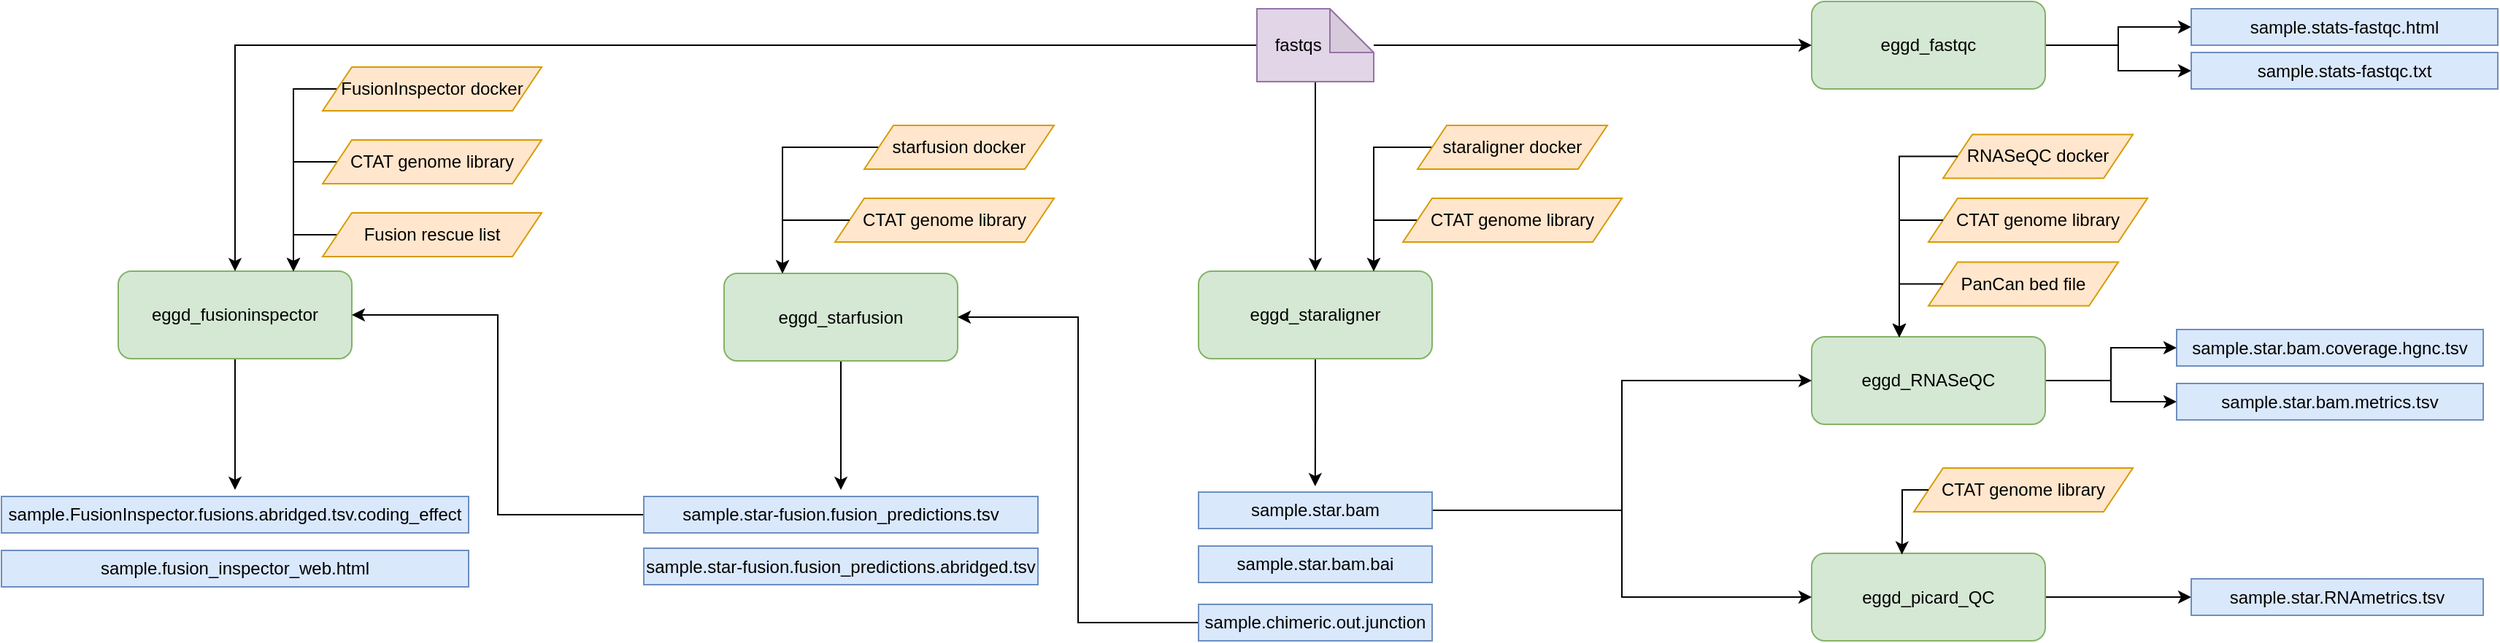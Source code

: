 <mxfile version="24.6.5" type="device">
  <diagram name="Page-1" id="74e2e168-ea6b-b213-b513-2b3c1d86103e">
    <mxGraphModel dx="3352" dy="1225" grid="1" gridSize="10" guides="1" tooltips="1" connect="1" arrows="1" fold="1" page="1" pageScale="1" pageWidth="1100" pageHeight="850" background="none" math="0" shadow="0">
      <root>
        <mxCell id="0" />
        <mxCell id="1" parent="0" />
        <mxCell id="bXf2k8F-6Ps9tbT6H5dN-87" style="edgeStyle=orthogonalEdgeStyle;rounded=0;orthogonalLoop=1;jettySize=auto;html=1;" edge="1" parent="1" source="bXf2k8F-6Ps9tbT6H5dN-1">
          <mxGeometry relative="1" as="geometry">
            <mxPoint x="519.906" y="437.494" as="targetPoint" />
          </mxGeometry>
        </mxCell>
        <mxCell id="bXf2k8F-6Ps9tbT6H5dN-1" value="eggd_staraligner" style="rounded=1;whiteSpace=wrap;html=1;fillColor=#d5e8d4;strokeColor=#82b366;" vertex="1" parent="1">
          <mxGeometry x="440" y="290" width="160" height="60" as="geometry" />
        </mxCell>
        <mxCell id="bXf2k8F-6Ps9tbT6H5dN-86" style="edgeStyle=orthogonalEdgeStyle;rounded=0;orthogonalLoop=1;jettySize=auto;html=1;" edge="1" parent="1" source="bXf2k8F-6Ps9tbT6H5dN-4">
          <mxGeometry relative="1" as="geometry">
            <mxPoint x="195" y="440" as="targetPoint" />
          </mxGeometry>
        </mxCell>
        <mxCell id="bXf2k8F-6Ps9tbT6H5dN-4" value="eggd_starfusion" style="rounded=1;whiteSpace=wrap;html=1;fillColor=#d5e8d4;strokeColor=#82b366;" vertex="1" parent="1">
          <mxGeometry x="115" y="291.5" width="160" height="60" as="geometry" />
        </mxCell>
        <mxCell id="bXf2k8F-6Ps9tbT6H5dN-85" style="edgeStyle=orthogonalEdgeStyle;rounded=0;orthogonalLoop=1;jettySize=auto;html=1;" edge="1" parent="1" source="bXf2k8F-6Ps9tbT6H5dN-5">
          <mxGeometry relative="1" as="geometry">
            <mxPoint x="-220" y="440" as="targetPoint" />
          </mxGeometry>
        </mxCell>
        <mxCell id="bXf2k8F-6Ps9tbT6H5dN-5" value="eggd_fusioninspector" style="rounded=1;whiteSpace=wrap;html=1;fillColor=#d5e8d4;strokeColor=#82b366;" vertex="1" parent="1">
          <mxGeometry x="-300" y="290" width="160" height="60" as="geometry" />
        </mxCell>
        <mxCell id="bXf2k8F-6Ps9tbT6H5dN-78" style="edgeStyle=orthogonalEdgeStyle;rounded=0;orthogonalLoop=1;jettySize=auto;html=1;" edge="1" parent="1" source="bXf2k8F-6Ps9tbT6H5dN-6" target="bXf2k8F-6Ps9tbT6H5dN-38">
          <mxGeometry relative="1" as="geometry" />
        </mxCell>
        <mxCell id="bXf2k8F-6Ps9tbT6H5dN-79" style="edgeStyle=orthogonalEdgeStyle;rounded=0;orthogonalLoop=1;jettySize=auto;html=1;" edge="1" parent="1" source="bXf2k8F-6Ps9tbT6H5dN-6" target="bXf2k8F-6Ps9tbT6H5dN-39">
          <mxGeometry relative="1" as="geometry" />
        </mxCell>
        <mxCell id="bXf2k8F-6Ps9tbT6H5dN-6" value="eggd_RNASeQC" style="rounded=1;whiteSpace=wrap;html=1;fillColor=#d5e8d4;strokeColor=#82b366;" vertex="1" parent="1">
          <mxGeometry x="860" y="335" width="160" height="60" as="geometry" />
        </mxCell>
        <mxCell id="bXf2k8F-6Ps9tbT6H5dN-80" style="edgeStyle=orthogonalEdgeStyle;rounded=0;orthogonalLoop=1;jettySize=auto;html=1;" edge="1" parent="1" source="bXf2k8F-6Ps9tbT6H5dN-7" target="bXf2k8F-6Ps9tbT6H5dN-40">
          <mxGeometry relative="1" as="geometry" />
        </mxCell>
        <mxCell id="bXf2k8F-6Ps9tbT6H5dN-7" value="eggd_picard_QC" style="rounded=1;whiteSpace=wrap;html=1;fillColor=#d5e8d4;strokeColor=#82b366;" vertex="1" parent="1">
          <mxGeometry x="860" y="483.5" width="160" height="60" as="geometry" />
        </mxCell>
        <mxCell id="bXf2k8F-6Ps9tbT6H5dN-81" style="edgeStyle=orthogonalEdgeStyle;rounded=0;orthogonalLoop=1;jettySize=auto;html=1;entryX=0;entryY=0.5;entryDx=0;entryDy=0;" edge="1" parent="1" source="bXf2k8F-6Ps9tbT6H5dN-8" target="bXf2k8F-6Ps9tbT6H5dN-41">
          <mxGeometry relative="1" as="geometry" />
        </mxCell>
        <mxCell id="bXf2k8F-6Ps9tbT6H5dN-82" style="edgeStyle=orthogonalEdgeStyle;rounded=0;orthogonalLoop=1;jettySize=auto;html=1;entryX=0;entryY=0.5;entryDx=0;entryDy=0;" edge="1" parent="1" source="bXf2k8F-6Ps9tbT6H5dN-8" target="bXf2k8F-6Ps9tbT6H5dN-42">
          <mxGeometry relative="1" as="geometry" />
        </mxCell>
        <mxCell id="bXf2k8F-6Ps9tbT6H5dN-8" value="eggd_fastqc" style="rounded=1;whiteSpace=wrap;html=1;fillColor=#d5e8d4;strokeColor=#82b366;" vertex="1" parent="1">
          <mxGeometry x="860" y="105" width="160" height="60" as="geometry" />
        </mxCell>
        <mxCell id="bXf2k8F-6Ps9tbT6H5dN-13" style="edgeStyle=orthogonalEdgeStyle;rounded=0;orthogonalLoop=1;jettySize=auto;html=1;entryX=0.5;entryY=0;entryDx=0;entryDy=0;" edge="1" parent="1" source="bXf2k8F-6Ps9tbT6H5dN-12" target="bXf2k8F-6Ps9tbT6H5dN-1">
          <mxGeometry relative="1" as="geometry" />
        </mxCell>
        <mxCell id="bXf2k8F-6Ps9tbT6H5dN-14" style="edgeStyle=orthogonalEdgeStyle;rounded=0;orthogonalLoop=1;jettySize=auto;html=1;entryX=0.5;entryY=0;entryDx=0;entryDy=0;" edge="1" parent="1" source="bXf2k8F-6Ps9tbT6H5dN-12" target="bXf2k8F-6Ps9tbT6H5dN-5">
          <mxGeometry relative="1" as="geometry" />
        </mxCell>
        <mxCell id="bXf2k8F-6Ps9tbT6H5dN-15" style="edgeStyle=orthogonalEdgeStyle;rounded=0;orthogonalLoop=1;jettySize=auto;html=1;entryX=0;entryY=0.5;entryDx=0;entryDy=0;" edge="1" parent="1" source="bXf2k8F-6Ps9tbT6H5dN-12" target="bXf2k8F-6Ps9tbT6H5dN-8">
          <mxGeometry relative="1" as="geometry" />
        </mxCell>
        <mxCell id="bXf2k8F-6Ps9tbT6H5dN-12" value="fastqs&amp;nbsp; &amp;nbsp; &amp;nbsp; &amp;nbsp;" style="shape=note;whiteSpace=wrap;html=1;backgroundOutline=1;darkOpacity=0.05;fillColor=#e1d5e7;strokeColor=#9673a6;" vertex="1" parent="1">
          <mxGeometry x="480" y="110" width="80" height="50" as="geometry" />
        </mxCell>
        <mxCell id="bXf2k8F-6Ps9tbT6H5dN-22" style="edgeStyle=orthogonalEdgeStyle;rounded=0;orthogonalLoop=1;jettySize=auto;html=1;entryX=0;entryY=0.5;entryDx=0;entryDy=0;" edge="1" parent="1" source="bXf2k8F-6Ps9tbT6H5dN-17" target="bXf2k8F-6Ps9tbT6H5dN-6">
          <mxGeometry relative="1" as="geometry" />
        </mxCell>
        <mxCell id="bXf2k8F-6Ps9tbT6H5dN-23" style="edgeStyle=orthogonalEdgeStyle;rounded=0;orthogonalLoop=1;jettySize=auto;html=1;entryX=0;entryY=0.5;entryDx=0;entryDy=0;" edge="1" parent="1" source="bXf2k8F-6Ps9tbT6H5dN-17" target="bXf2k8F-6Ps9tbT6H5dN-7">
          <mxGeometry relative="1" as="geometry" />
        </mxCell>
        <mxCell id="bXf2k8F-6Ps9tbT6H5dN-17" value="sample.star.bam" style="rounded=0;whiteSpace=wrap;html=1;fillColor=#dae8fc;strokeColor=#6c8ebf;" vertex="1" parent="1">
          <mxGeometry x="440" y="441.5" width="160" height="25" as="geometry" />
        </mxCell>
        <mxCell id="bXf2k8F-6Ps9tbT6H5dN-18" value="sample.star.bam.bai" style="rounded=0;whiteSpace=wrap;html=1;fillColor=#dae8fc;strokeColor=#6c8ebf;" vertex="1" parent="1">
          <mxGeometry x="440" y="478.5" width="160" height="25" as="geometry" />
        </mxCell>
        <mxCell id="bXf2k8F-6Ps9tbT6H5dN-21" style="edgeStyle=orthogonalEdgeStyle;rounded=0;orthogonalLoop=1;jettySize=auto;html=1;entryX=1;entryY=0.5;entryDx=0;entryDy=0;" edge="1" parent="1" source="bXf2k8F-6Ps9tbT6H5dN-19" target="bXf2k8F-6Ps9tbT6H5dN-4">
          <mxGeometry relative="1" as="geometry" />
        </mxCell>
        <mxCell id="bXf2k8F-6Ps9tbT6H5dN-19" value="sample.chimeric.out.junction" style="rounded=0;whiteSpace=wrap;html=1;fillColor=#dae8fc;strokeColor=#6c8ebf;" vertex="1" parent="1">
          <mxGeometry x="440" y="518.5" width="160" height="25" as="geometry" />
        </mxCell>
        <mxCell id="bXf2k8F-6Ps9tbT6H5dN-34" style="edgeStyle=orthogonalEdgeStyle;rounded=0;orthogonalLoop=1;jettySize=auto;html=1;entryX=1;entryY=0.5;entryDx=0;entryDy=0;" edge="1" parent="1" source="bXf2k8F-6Ps9tbT6H5dN-27" target="bXf2k8F-6Ps9tbT6H5dN-5">
          <mxGeometry relative="1" as="geometry" />
        </mxCell>
        <mxCell id="bXf2k8F-6Ps9tbT6H5dN-27" value="sample.star-fusion.fusion_predictions.tsv" style="rounded=0;whiteSpace=wrap;html=1;fillColor=#dae8fc;strokeColor=#6c8ebf;" vertex="1" parent="1">
          <mxGeometry x="60" y="444.5" width="270" height="25" as="geometry" />
        </mxCell>
        <mxCell id="bXf2k8F-6Ps9tbT6H5dN-28" value="sample.star-fusion.fusion_predictions.abridged.tsv" style="rounded=0;whiteSpace=wrap;html=1;fillColor=#dae8fc;strokeColor=#6c8ebf;" vertex="1" parent="1">
          <mxGeometry x="60" y="480" width="270" height="25" as="geometry" />
        </mxCell>
        <mxCell id="bXf2k8F-6Ps9tbT6H5dN-31" value="sample.FusionInspector.fusions.abridged.tsv.coding_effect" style="rounded=0;whiteSpace=wrap;html=1;fillColor=#dae8fc;strokeColor=#6c8ebf;" vertex="1" parent="1">
          <mxGeometry x="-380" y="444.5" width="320" height="25" as="geometry" />
        </mxCell>
        <mxCell id="bXf2k8F-6Ps9tbT6H5dN-32" value="sample.fusion_inspector_web.html" style="rounded=0;whiteSpace=wrap;html=1;fillColor=#dae8fc;strokeColor=#6c8ebf;" vertex="1" parent="1">
          <mxGeometry x="-380" y="481.5" width="320" height="25" as="geometry" />
        </mxCell>
        <mxCell id="bXf2k8F-6Ps9tbT6H5dN-38" value="sample.star.bam.coverage.hgnc.tsv" style="rounded=0;whiteSpace=wrap;html=1;fillColor=#dae8fc;strokeColor=#6c8ebf;" vertex="1" parent="1">
          <mxGeometry x="1110" y="330" width="210" height="25" as="geometry" />
        </mxCell>
        <mxCell id="bXf2k8F-6Ps9tbT6H5dN-39" value="sample.star.bam.metrics.tsv" style="rounded=0;whiteSpace=wrap;html=1;fillColor=#dae8fc;strokeColor=#6c8ebf;" vertex="1" parent="1">
          <mxGeometry x="1110" y="367" width="210" height="25" as="geometry" />
        </mxCell>
        <mxCell id="bXf2k8F-6Ps9tbT6H5dN-40" value="sample.star.RNAmetrics.tsv" style="rounded=0;whiteSpace=wrap;html=1;fillColor=#dae8fc;strokeColor=#6c8ebf;" vertex="1" parent="1">
          <mxGeometry x="1120" y="501" width="200" height="25" as="geometry" />
        </mxCell>
        <mxCell id="bXf2k8F-6Ps9tbT6H5dN-41" value="sample.stats-fastqc.html" style="rounded=0;whiteSpace=wrap;html=1;fillColor=#dae8fc;strokeColor=#6c8ebf;" vertex="1" parent="1">
          <mxGeometry x="1120" y="110" width="210" height="25" as="geometry" />
        </mxCell>
        <mxCell id="bXf2k8F-6Ps9tbT6H5dN-42" value="sample.stats-fastqc.txt" style="rounded=0;whiteSpace=wrap;html=1;fillColor=#dae8fc;strokeColor=#6c8ebf;" vertex="1" parent="1">
          <mxGeometry x="1120" y="140" width="210" height="25" as="geometry" />
        </mxCell>
        <mxCell id="bXf2k8F-6Ps9tbT6H5dN-71" style="edgeStyle=orthogonalEdgeStyle;rounded=0;orthogonalLoop=1;jettySize=auto;html=1;entryX=0.25;entryY=0;entryDx=0;entryDy=0;" edge="1" parent="1" source="bXf2k8F-6Ps9tbT6H5dN-43" target="bXf2k8F-6Ps9tbT6H5dN-4">
          <mxGeometry relative="1" as="geometry">
            <Array as="points">
              <mxPoint x="155" y="205" />
            </Array>
          </mxGeometry>
        </mxCell>
        <mxCell id="bXf2k8F-6Ps9tbT6H5dN-43" value="starfusion docker" style="shape=parallelogram;perimeter=parallelogramPerimeter;whiteSpace=wrap;html=1;fixedSize=1;fillColor=#ffe6cc;strokeColor=#d79b00;" vertex="1" parent="1">
          <mxGeometry x="211" y="190" width="130" height="30" as="geometry" />
        </mxCell>
        <mxCell id="bXf2k8F-6Ps9tbT6H5dN-58" style="edgeStyle=orthogonalEdgeStyle;rounded=0;orthogonalLoop=1;jettySize=auto;html=1;" edge="1" parent="1" source="bXf2k8F-6Ps9tbT6H5dN-44">
          <mxGeometry relative="1" as="geometry">
            <mxPoint x="-180" y="290" as="targetPoint" />
          </mxGeometry>
        </mxCell>
        <mxCell id="bXf2k8F-6Ps9tbT6H5dN-44" value="FusionInspector docker" style="shape=parallelogram;perimeter=parallelogramPerimeter;whiteSpace=wrap;html=1;fixedSize=1;fillColor=#ffe6cc;strokeColor=#d79b00;" vertex="1" parent="1">
          <mxGeometry x="-160" y="150" width="150" height="30" as="geometry" />
        </mxCell>
        <mxCell id="bXf2k8F-6Ps9tbT6H5dN-66" style="edgeStyle=orthogonalEdgeStyle;rounded=0;orthogonalLoop=1;jettySize=auto;html=1;entryX=0.75;entryY=0;entryDx=0;entryDy=0;" edge="1" parent="1" source="bXf2k8F-6Ps9tbT6H5dN-45" target="bXf2k8F-6Ps9tbT6H5dN-1">
          <mxGeometry relative="1" as="geometry">
            <Array as="points">
              <mxPoint x="560" y="205" />
            </Array>
          </mxGeometry>
        </mxCell>
        <mxCell id="bXf2k8F-6Ps9tbT6H5dN-45" value="staraligner docker" style="shape=parallelogram;perimeter=parallelogramPerimeter;whiteSpace=wrap;html=1;fixedSize=1;fillColor=#ffe6cc;strokeColor=#d79b00;" vertex="1" parent="1">
          <mxGeometry x="590" y="190" width="130" height="30" as="geometry" />
        </mxCell>
        <mxCell id="bXf2k8F-6Ps9tbT6H5dN-57" style="edgeStyle=orthogonalEdgeStyle;rounded=0;orthogonalLoop=1;jettySize=auto;html=1;" edge="1" parent="1" source="bXf2k8F-6Ps9tbT6H5dN-46">
          <mxGeometry relative="1" as="geometry">
            <mxPoint x="-180" y="290" as="targetPoint" />
          </mxGeometry>
        </mxCell>
        <mxCell id="bXf2k8F-6Ps9tbT6H5dN-46" value="CTAT genome library" style="shape=parallelogram;perimeter=parallelogramPerimeter;whiteSpace=wrap;html=1;fixedSize=1;fillColor=#ffe6cc;strokeColor=#d79b00;" vertex="1" parent="1">
          <mxGeometry x="-160" y="200" width="150" height="30" as="geometry" />
        </mxCell>
        <mxCell id="bXf2k8F-6Ps9tbT6H5dN-47" value="CTAT genome library" style="shape=parallelogram;perimeter=parallelogramPerimeter;whiteSpace=wrap;html=1;fixedSize=1;fillColor=#ffe6cc;strokeColor=#d79b00;" vertex="1" parent="1">
          <mxGeometry x="191" y="240" width="150" height="30" as="geometry" />
        </mxCell>
        <mxCell id="bXf2k8F-6Ps9tbT6H5dN-65" style="edgeStyle=orthogonalEdgeStyle;rounded=0;orthogonalLoop=1;jettySize=auto;html=1;entryX=0.75;entryY=0;entryDx=0;entryDy=0;" edge="1" parent="1" source="bXf2k8F-6Ps9tbT6H5dN-48" target="bXf2k8F-6Ps9tbT6H5dN-1">
          <mxGeometry relative="1" as="geometry">
            <Array as="points">
              <mxPoint x="560" y="255" />
            </Array>
          </mxGeometry>
        </mxCell>
        <mxCell id="bXf2k8F-6Ps9tbT6H5dN-48" value="CTAT genome library" style="shape=parallelogram;perimeter=parallelogramPerimeter;whiteSpace=wrap;html=1;fixedSize=1;fillColor=#ffe6cc;strokeColor=#d79b00;" vertex="1" parent="1">
          <mxGeometry x="580" y="240" width="150" height="30" as="geometry" />
        </mxCell>
        <mxCell id="bXf2k8F-6Ps9tbT6H5dN-51" value="RNASeQC docker" style="shape=parallelogram;perimeter=parallelogramPerimeter;whiteSpace=wrap;html=1;fixedSize=1;fillColor=#ffe6cc;strokeColor=#d79b00;" vertex="1" parent="1">
          <mxGeometry x="950" y="196.25" width="130" height="30" as="geometry" />
        </mxCell>
        <mxCell id="bXf2k8F-6Ps9tbT6H5dN-52" value="CTAT genome library" style="shape=parallelogram;perimeter=parallelogramPerimeter;whiteSpace=wrap;html=1;fixedSize=1;fillColor=#ffe6cc;strokeColor=#d79b00;" vertex="1" parent="1">
          <mxGeometry x="940" y="240" width="150" height="30" as="geometry" />
        </mxCell>
        <mxCell id="bXf2k8F-6Ps9tbT6H5dN-56" style="edgeStyle=orthogonalEdgeStyle;rounded=0;orthogonalLoop=1;jettySize=auto;html=1;entryX=0.75;entryY=0;entryDx=0;entryDy=0;" edge="1" parent="1" source="bXf2k8F-6Ps9tbT6H5dN-53" target="bXf2k8F-6Ps9tbT6H5dN-5">
          <mxGeometry relative="1" as="geometry">
            <Array as="points">
              <mxPoint x="-180" y="265" />
            </Array>
          </mxGeometry>
        </mxCell>
        <mxCell id="bXf2k8F-6Ps9tbT6H5dN-53" value="Fusion rescue list" style="shape=parallelogram;perimeter=parallelogramPerimeter;whiteSpace=wrap;html=1;fixedSize=1;fillColor=#ffe6cc;strokeColor=#d79b00;" vertex="1" parent="1">
          <mxGeometry x="-160" y="250" width="150" height="30" as="geometry" />
        </mxCell>
        <mxCell id="bXf2k8F-6Ps9tbT6H5dN-54" value="PanCan bed file" style="shape=parallelogram;perimeter=parallelogramPerimeter;whiteSpace=wrap;html=1;fixedSize=1;fillColor=#ffe6cc;strokeColor=#d79b00;" vertex="1" parent="1">
          <mxGeometry x="940" y="283.75" width="130" height="30" as="geometry" />
        </mxCell>
        <mxCell id="bXf2k8F-6Ps9tbT6H5dN-55" value="CTAT genome library" style="shape=parallelogram;perimeter=parallelogramPerimeter;whiteSpace=wrap;html=1;fixedSize=1;fillColor=#ffe6cc;strokeColor=#d79b00;" vertex="1" parent="1">
          <mxGeometry x="930" y="425" width="150" height="30" as="geometry" />
        </mxCell>
        <mxCell id="bXf2k8F-6Ps9tbT6H5dN-70" style="edgeStyle=orthogonalEdgeStyle;rounded=0;orthogonalLoop=1;jettySize=auto;html=1;entryX=0.25;entryY=0;entryDx=0;entryDy=0;" edge="1" parent="1" source="bXf2k8F-6Ps9tbT6H5dN-47" target="bXf2k8F-6Ps9tbT6H5dN-4">
          <mxGeometry relative="1" as="geometry">
            <Array as="points">
              <mxPoint x="155" y="255" />
            </Array>
          </mxGeometry>
        </mxCell>
        <mxCell id="bXf2k8F-6Ps9tbT6H5dN-74" style="edgeStyle=orthogonalEdgeStyle;rounded=0;orthogonalLoop=1;jettySize=auto;html=1;" edge="1" parent="1" source="bXf2k8F-6Ps9tbT6H5dN-51" target="bXf2k8F-6Ps9tbT6H5dN-6">
          <mxGeometry relative="1" as="geometry">
            <Array as="points">
              <mxPoint x="920" y="211" />
            </Array>
          </mxGeometry>
        </mxCell>
        <mxCell id="bXf2k8F-6Ps9tbT6H5dN-75" style="edgeStyle=orthogonalEdgeStyle;rounded=0;orthogonalLoop=1;jettySize=auto;html=1;entryX=0.375;entryY=-0.001;entryDx=0;entryDy=0;entryPerimeter=0;" edge="1" parent="1" source="bXf2k8F-6Ps9tbT6H5dN-52" target="bXf2k8F-6Ps9tbT6H5dN-6">
          <mxGeometry relative="1" as="geometry">
            <Array as="points">
              <mxPoint x="920" y="255" />
            </Array>
          </mxGeometry>
        </mxCell>
        <mxCell id="bXf2k8F-6Ps9tbT6H5dN-76" style="edgeStyle=orthogonalEdgeStyle;rounded=0;orthogonalLoop=1;jettySize=auto;html=1;entryX=0.375;entryY=0.008;entryDx=0;entryDy=0;entryPerimeter=0;" edge="1" parent="1" source="bXf2k8F-6Ps9tbT6H5dN-54" target="bXf2k8F-6Ps9tbT6H5dN-6">
          <mxGeometry relative="1" as="geometry">
            <Array as="points">
              <mxPoint x="920" y="299" />
            </Array>
          </mxGeometry>
        </mxCell>
        <mxCell id="bXf2k8F-6Ps9tbT6H5dN-77" style="edgeStyle=orthogonalEdgeStyle;rounded=0;orthogonalLoop=1;jettySize=auto;html=1;entryX=0.386;entryY=0.014;entryDx=0;entryDy=0;entryPerimeter=0;" edge="1" parent="1" source="bXf2k8F-6Ps9tbT6H5dN-55" target="bXf2k8F-6Ps9tbT6H5dN-7">
          <mxGeometry relative="1" as="geometry">
            <Array as="points">
              <mxPoint x="922" y="440" />
              <mxPoint x="922" y="470" />
            </Array>
          </mxGeometry>
        </mxCell>
      </root>
    </mxGraphModel>
  </diagram>
</mxfile>
